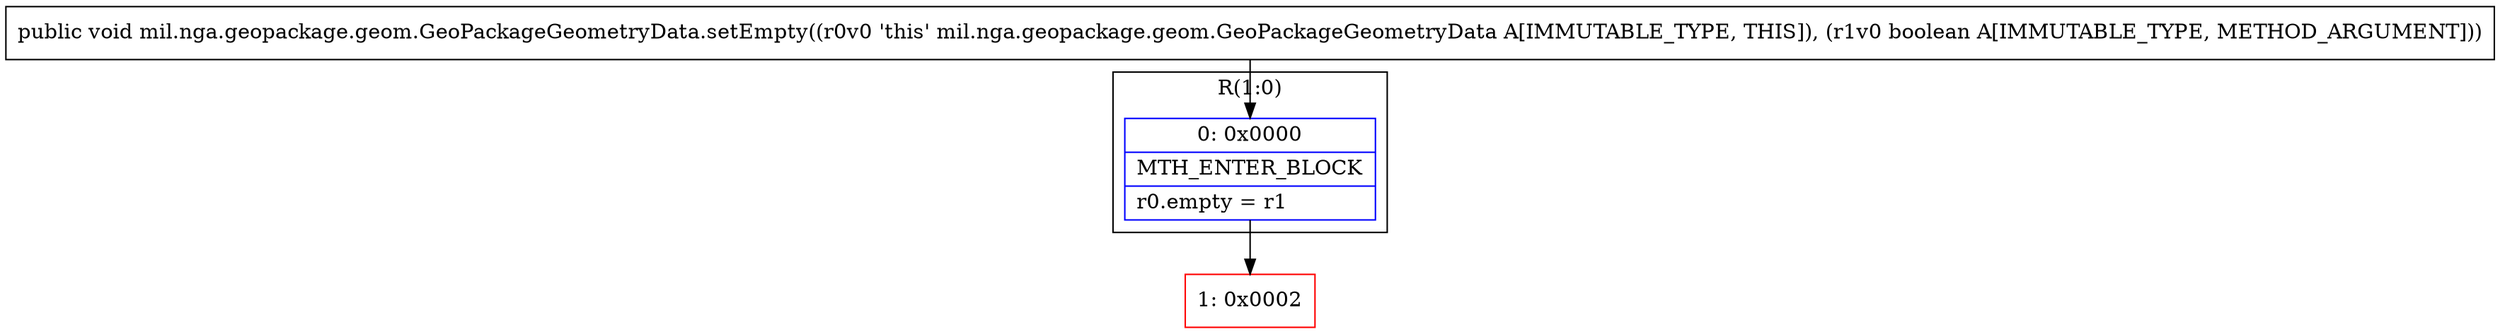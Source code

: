 digraph "CFG formil.nga.geopackage.geom.GeoPackageGeometryData.setEmpty(Z)V" {
subgraph cluster_Region_1388510158 {
label = "R(1:0)";
node [shape=record,color=blue];
Node_0 [shape=record,label="{0\:\ 0x0000|MTH_ENTER_BLOCK\l|r0.empty = r1\l}"];
}
Node_1 [shape=record,color=red,label="{1\:\ 0x0002}"];
MethodNode[shape=record,label="{public void mil.nga.geopackage.geom.GeoPackageGeometryData.setEmpty((r0v0 'this' mil.nga.geopackage.geom.GeoPackageGeometryData A[IMMUTABLE_TYPE, THIS]), (r1v0 boolean A[IMMUTABLE_TYPE, METHOD_ARGUMENT])) }"];
MethodNode -> Node_0;
Node_0 -> Node_1;
}

